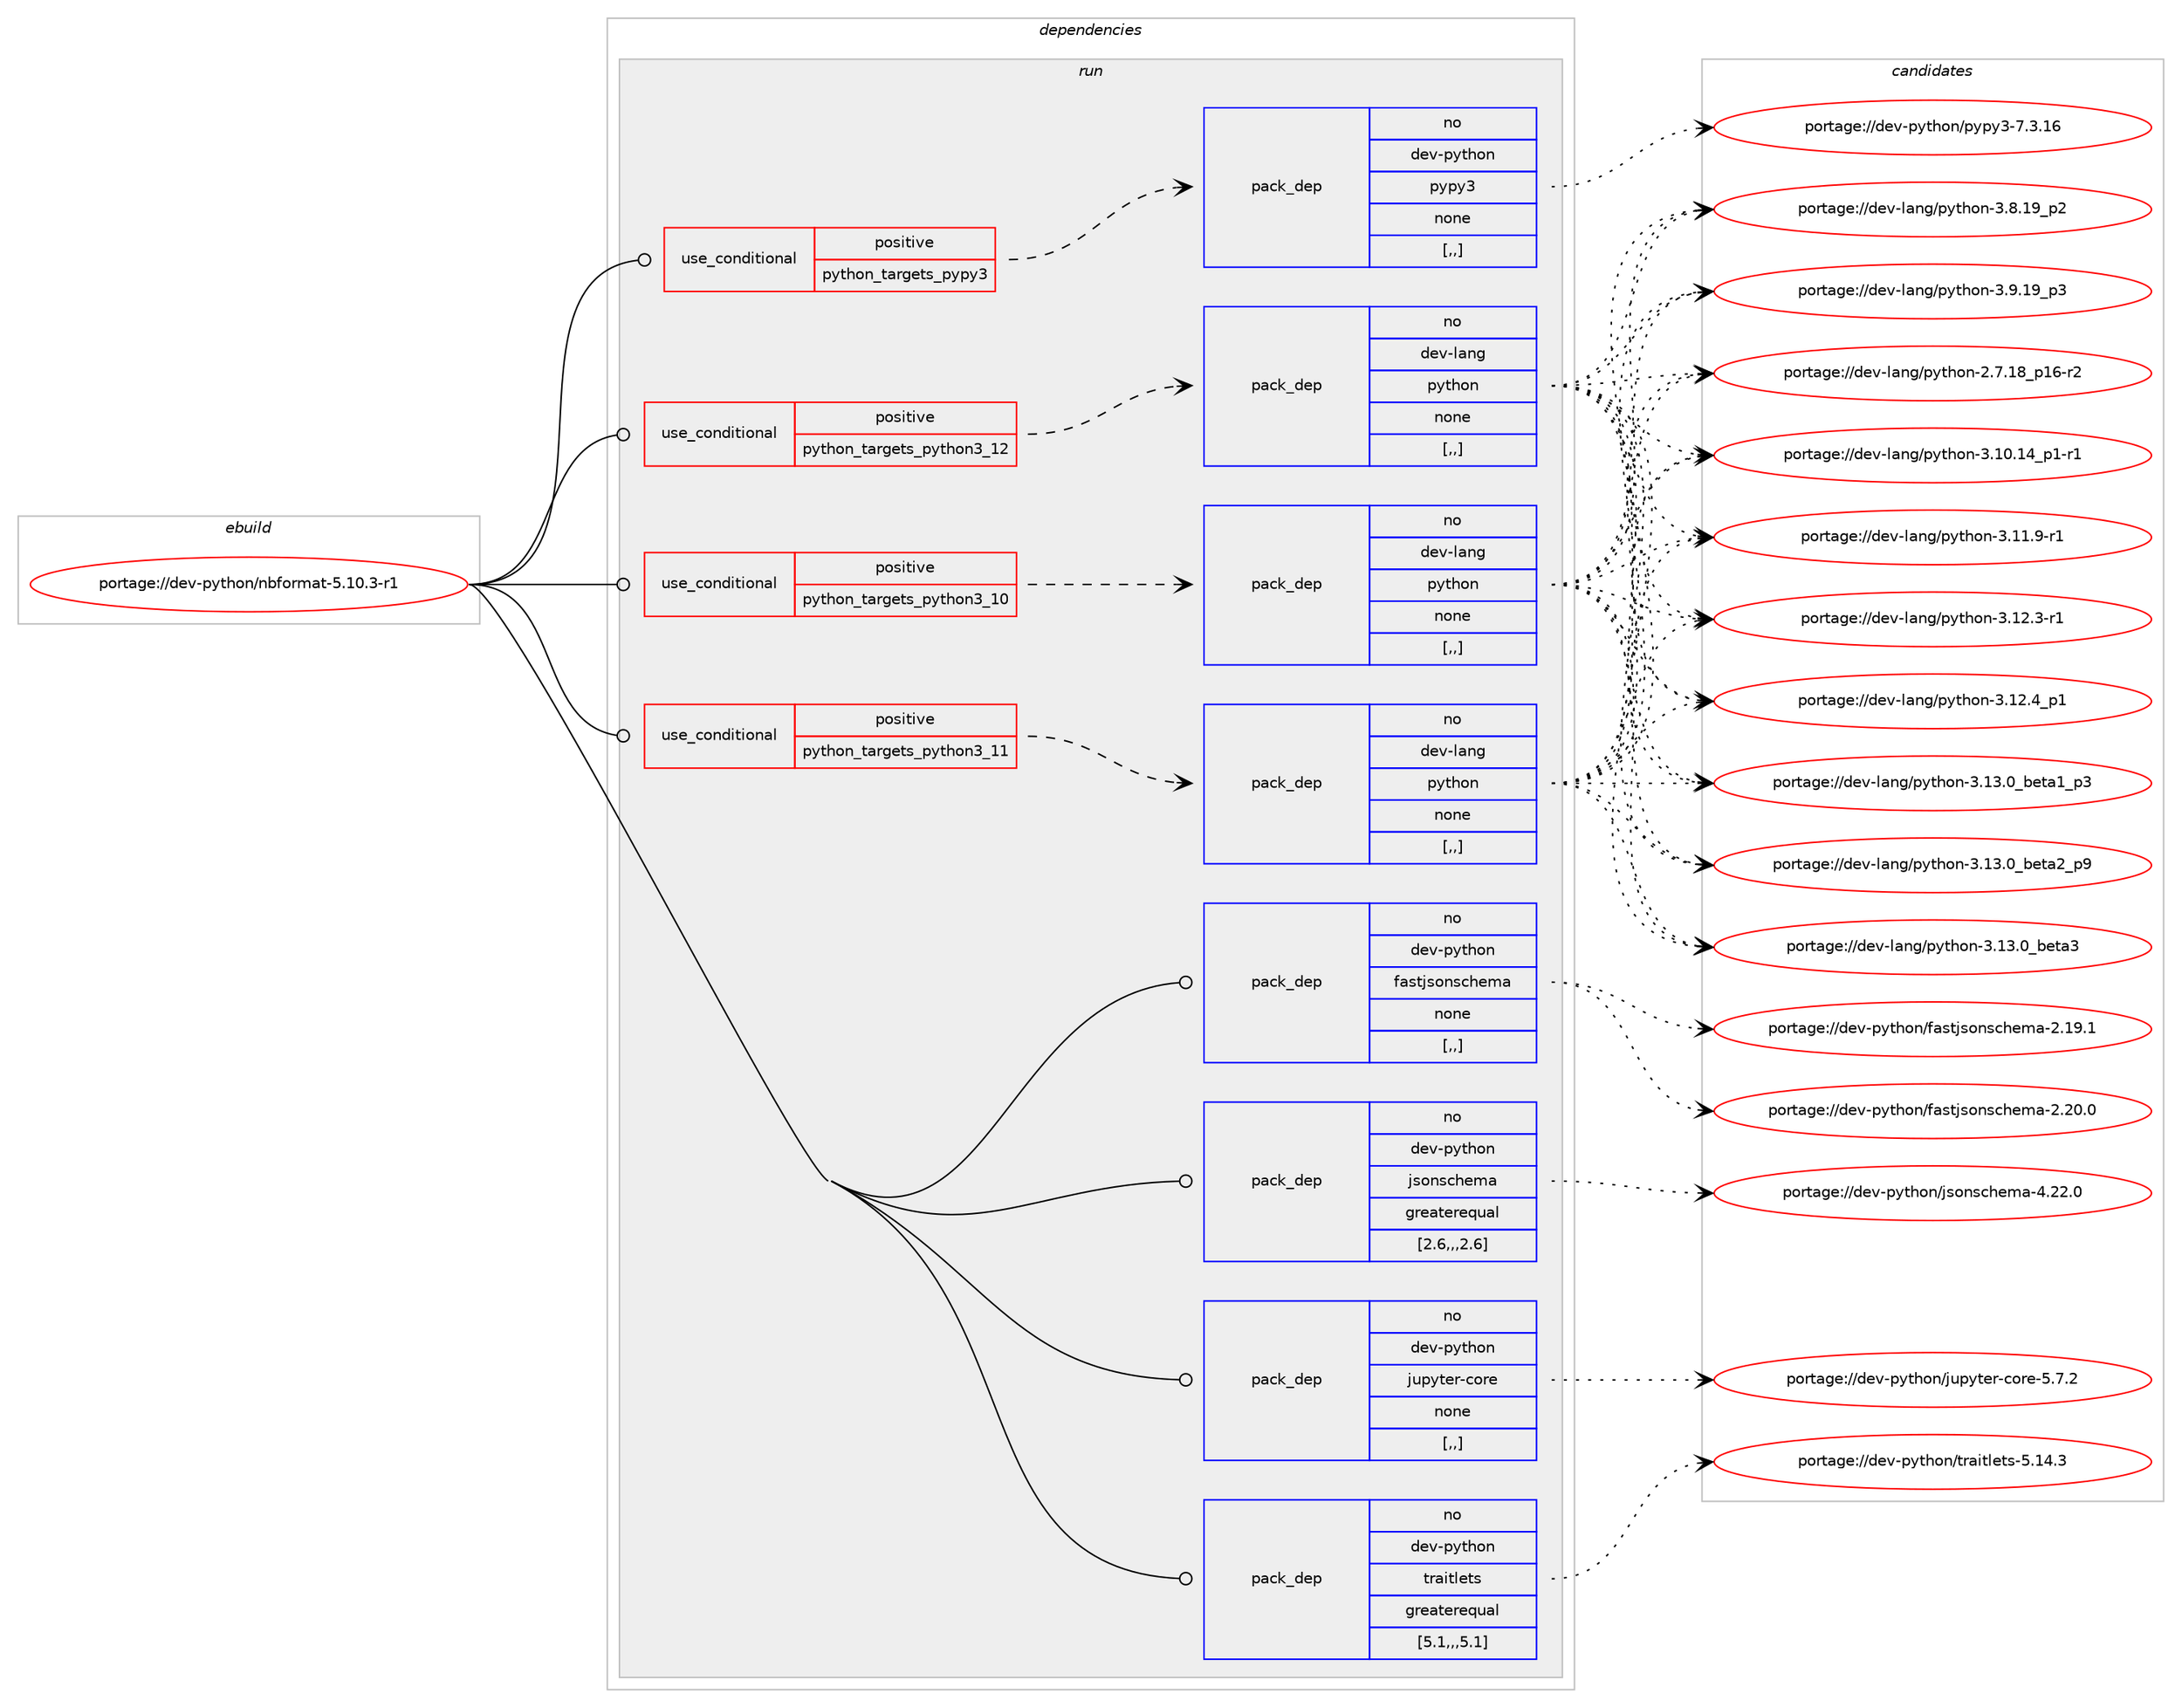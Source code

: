 digraph prolog {

# *************
# Graph options
# *************

newrank=true;
concentrate=true;
compound=true;
graph [rankdir=LR,fontname=Helvetica,fontsize=10,ranksep=1.5];#, ranksep=2.5, nodesep=0.2];
edge  [arrowhead=vee];
node  [fontname=Helvetica,fontsize=10];

# **********
# The ebuild
# **********

subgraph cluster_leftcol {
color=gray;
rank=same;
label=<<i>ebuild</i>>;
id [label="portage://dev-python/nbformat-5.10.3-r1", color=red, width=4, href="../dev-python/nbformat-5.10.3-r1.svg"];
}

# ****************
# The dependencies
# ****************

subgraph cluster_midcol {
color=gray;
label=<<i>dependencies</i>>;
subgraph cluster_compile {
fillcolor="#eeeeee";
style=filled;
label=<<i>compile</i>>;
}
subgraph cluster_compileandrun {
fillcolor="#eeeeee";
style=filled;
label=<<i>compile and run</i>>;
}
subgraph cluster_run {
fillcolor="#eeeeee";
style=filled;
label=<<i>run</i>>;
subgraph cond34201 {
dependency148800 [label=<<TABLE BORDER="0" CELLBORDER="1" CELLSPACING="0" CELLPADDING="4"><TR><TD ROWSPAN="3" CELLPADDING="10">use_conditional</TD></TR><TR><TD>positive</TD></TR><TR><TD>python_targets_pypy3</TD></TR></TABLE>>, shape=none, color=red];
subgraph pack113384 {
dependency148801 [label=<<TABLE BORDER="0" CELLBORDER="1" CELLSPACING="0" CELLPADDING="4" WIDTH="220"><TR><TD ROWSPAN="6" CELLPADDING="30">pack_dep</TD></TR><TR><TD WIDTH="110">no</TD></TR><TR><TD>dev-python</TD></TR><TR><TD>pypy3</TD></TR><TR><TD>none</TD></TR><TR><TD>[,,]</TD></TR></TABLE>>, shape=none, color=blue];
}
dependency148800:e -> dependency148801:w [weight=20,style="dashed",arrowhead="vee"];
}
id:e -> dependency148800:w [weight=20,style="solid",arrowhead="odot"];
subgraph cond34202 {
dependency148802 [label=<<TABLE BORDER="0" CELLBORDER="1" CELLSPACING="0" CELLPADDING="4"><TR><TD ROWSPAN="3" CELLPADDING="10">use_conditional</TD></TR><TR><TD>positive</TD></TR><TR><TD>python_targets_python3_10</TD></TR></TABLE>>, shape=none, color=red];
subgraph pack113385 {
dependency148803 [label=<<TABLE BORDER="0" CELLBORDER="1" CELLSPACING="0" CELLPADDING="4" WIDTH="220"><TR><TD ROWSPAN="6" CELLPADDING="30">pack_dep</TD></TR><TR><TD WIDTH="110">no</TD></TR><TR><TD>dev-lang</TD></TR><TR><TD>python</TD></TR><TR><TD>none</TD></TR><TR><TD>[,,]</TD></TR></TABLE>>, shape=none, color=blue];
}
dependency148802:e -> dependency148803:w [weight=20,style="dashed",arrowhead="vee"];
}
id:e -> dependency148802:w [weight=20,style="solid",arrowhead="odot"];
subgraph cond34203 {
dependency148804 [label=<<TABLE BORDER="0" CELLBORDER="1" CELLSPACING="0" CELLPADDING="4"><TR><TD ROWSPAN="3" CELLPADDING="10">use_conditional</TD></TR><TR><TD>positive</TD></TR><TR><TD>python_targets_python3_11</TD></TR></TABLE>>, shape=none, color=red];
subgraph pack113386 {
dependency148805 [label=<<TABLE BORDER="0" CELLBORDER="1" CELLSPACING="0" CELLPADDING="4" WIDTH="220"><TR><TD ROWSPAN="6" CELLPADDING="30">pack_dep</TD></TR><TR><TD WIDTH="110">no</TD></TR><TR><TD>dev-lang</TD></TR><TR><TD>python</TD></TR><TR><TD>none</TD></TR><TR><TD>[,,]</TD></TR></TABLE>>, shape=none, color=blue];
}
dependency148804:e -> dependency148805:w [weight=20,style="dashed",arrowhead="vee"];
}
id:e -> dependency148804:w [weight=20,style="solid",arrowhead="odot"];
subgraph cond34204 {
dependency148806 [label=<<TABLE BORDER="0" CELLBORDER="1" CELLSPACING="0" CELLPADDING="4"><TR><TD ROWSPAN="3" CELLPADDING="10">use_conditional</TD></TR><TR><TD>positive</TD></TR><TR><TD>python_targets_python3_12</TD></TR></TABLE>>, shape=none, color=red];
subgraph pack113387 {
dependency148807 [label=<<TABLE BORDER="0" CELLBORDER="1" CELLSPACING="0" CELLPADDING="4" WIDTH="220"><TR><TD ROWSPAN="6" CELLPADDING="30">pack_dep</TD></TR><TR><TD WIDTH="110">no</TD></TR><TR><TD>dev-lang</TD></TR><TR><TD>python</TD></TR><TR><TD>none</TD></TR><TR><TD>[,,]</TD></TR></TABLE>>, shape=none, color=blue];
}
dependency148806:e -> dependency148807:w [weight=20,style="dashed",arrowhead="vee"];
}
id:e -> dependency148806:w [weight=20,style="solid",arrowhead="odot"];
subgraph pack113388 {
dependency148808 [label=<<TABLE BORDER="0" CELLBORDER="1" CELLSPACING="0" CELLPADDING="4" WIDTH="220"><TR><TD ROWSPAN="6" CELLPADDING="30">pack_dep</TD></TR><TR><TD WIDTH="110">no</TD></TR><TR><TD>dev-python</TD></TR><TR><TD>fastjsonschema</TD></TR><TR><TD>none</TD></TR><TR><TD>[,,]</TD></TR></TABLE>>, shape=none, color=blue];
}
id:e -> dependency148808:w [weight=20,style="solid",arrowhead="odot"];
subgraph pack113389 {
dependency148809 [label=<<TABLE BORDER="0" CELLBORDER="1" CELLSPACING="0" CELLPADDING="4" WIDTH="220"><TR><TD ROWSPAN="6" CELLPADDING="30">pack_dep</TD></TR><TR><TD WIDTH="110">no</TD></TR><TR><TD>dev-python</TD></TR><TR><TD>jsonschema</TD></TR><TR><TD>greaterequal</TD></TR><TR><TD>[2.6,,,2.6]</TD></TR></TABLE>>, shape=none, color=blue];
}
id:e -> dependency148809:w [weight=20,style="solid",arrowhead="odot"];
subgraph pack113390 {
dependency148810 [label=<<TABLE BORDER="0" CELLBORDER="1" CELLSPACING="0" CELLPADDING="4" WIDTH="220"><TR><TD ROWSPAN="6" CELLPADDING="30">pack_dep</TD></TR><TR><TD WIDTH="110">no</TD></TR><TR><TD>dev-python</TD></TR><TR><TD>jupyter-core</TD></TR><TR><TD>none</TD></TR><TR><TD>[,,]</TD></TR></TABLE>>, shape=none, color=blue];
}
id:e -> dependency148810:w [weight=20,style="solid",arrowhead="odot"];
subgraph pack113391 {
dependency148811 [label=<<TABLE BORDER="0" CELLBORDER="1" CELLSPACING="0" CELLPADDING="4" WIDTH="220"><TR><TD ROWSPAN="6" CELLPADDING="30">pack_dep</TD></TR><TR><TD WIDTH="110">no</TD></TR><TR><TD>dev-python</TD></TR><TR><TD>traitlets</TD></TR><TR><TD>greaterequal</TD></TR><TR><TD>[5.1,,,5.1]</TD></TR></TABLE>>, shape=none, color=blue];
}
id:e -> dependency148811:w [weight=20,style="solid",arrowhead="odot"];
}
}

# **************
# The candidates
# **************

subgraph cluster_choices {
rank=same;
color=gray;
label=<<i>candidates</i>>;

subgraph choice113384 {
color=black;
nodesep=1;
choice10010111845112121116104111110471121211121215145554651464954 [label="portage://dev-python/pypy3-7.3.16", color=red, width=4,href="../dev-python/pypy3-7.3.16.svg"];
dependency148801:e -> choice10010111845112121116104111110471121211121215145554651464954:w [style=dotted,weight="100"];
}
subgraph choice113385 {
color=black;
nodesep=1;
choice100101118451089711010347112121116104111110455046554649569511249544511450 [label="portage://dev-lang/python-2.7.18_p16-r2", color=red, width=4,href="../dev-lang/python-2.7.18_p16-r2.svg"];
choice100101118451089711010347112121116104111110455146494846495295112494511449 [label="portage://dev-lang/python-3.10.14_p1-r1", color=red, width=4,href="../dev-lang/python-3.10.14_p1-r1.svg"];
choice100101118451089711010347112121116104111110455146494946574511449 [label="portage://dev-lang/python-3.11.9-r1", color=red, width=4,href="../dev-lang/python-3.11.9-r1.svg"];
choice100101118451089711010347112121116104111110455146495046514511449 [label="portage://dev-lang/python-3.12.3-r1", color=red, width=4,href="../dev-lang/python-3.12.3-r1.svg"];
choice100101118451089711010347112121116104111110455146495046529511249 [label="portage://dev-lang/python-3.12.4_p1", color=red, width=4,href="../dev-lang/python-3.12.4_p1.svg"];
choice10010111845108971101034711212111610411111045514649514648959810111697499511251 [label="portage://dev-lang/python-3.13.0_beta1_p3", color=red, width=4,href="../dev-lang/python-3.13.0_beta1_p3.svg"];
choice10010111845108971101034711212111610411111045514649514648959810111697509511257 [label="portage://dev-lang/python-3.13.0_beta2_p9", color=red, width=4,href="../dev-lang/python-3.13.0_beta2_p9.svg"];
choice1001011184510897110103471121211161041111104551464951464895981011169751 [label="portage://dev-lang/python-3.13.0_beta3", color=red, width=4,href="../dev-lang/python-3.13.0_beta3.svg"];
choice100101118451089711010347112121116104111110455146564649579511250 [label="portage://dev-lang/python-3.8.19_p2", color=red, width=4,href="../dev-lang/python-3.8.19_p2.svg"];
choice100101118451089711010347112121116104111110455146574649579511251 [label="portage://dev-lang/python-3.9.19_p3", color=red, width=4,href="../dev-lang/python-3.9.19_p3.svg"];
dependency148803:e -> choice100101118451089711010347112121116104111110455046554649569511249544511450:w [style=dotted,weight="100"];
dependency148803:e -> choice100101118451089711010347112121116104111110455146494846495295112494511449:w [style=dotted,weight="100"];
dependency148803:e -> choice100101118451089711010347112121116104111110455146494946574511449:w [style=dotted,weight="100"];
dependency148803:e -> choice100101118451089711010347112121116104111110455146495046514511449:w [style=dotted,weight="100"];
dependency148803:e -> choice100101118451089711010347112121116104111110455146495046529511249:w [style=dotted,weight="100"];
dependency148803:e -> choice10010111845108971101034711212111610411111045514649514648959810111697499511251:w [style=dotted,weight="100"];
dependency148803:e -> choice10010111845108971101034711212111610411111045514649514648959810111697509511257:w [style=dotted,weight="100"];
dependency148803:e -> choice1001011184510897110103471121211161041111104551464951464895981011169751:w [style=dotted,weight="100"];
dependency148803:e -> choice100101118451089711010347112121116104111110455146564649579511250:w [style=dotted,weight="100"];
dependency148803:e -> choice100101118451089711010347112121116104111110455146574649579511251:w [style=dotted,weight="100"];
}
subgraph choice113386 {
color=black;
nodesep=1;
choice100101118451089711010347112121116104111110455046554649569511249544511450 [label="portage://dev-lang/python-2.7.18_p16-r2", color=red, width=4,href="../dev-lang/python-2.7.18_p16-r2.svg"];
choice100101118451089711010347112121116104111110455146494846495295112494511449 [label="portage://dev-lang/python-3.10.14_p1-r1", color=red, width=4,href="../dev-lang/python-3.10.14_p1-r1.svg"];
choice100101118451089711010347112121116104111110455146494946574511449 [label="portage://dev-lang/python-3.11.9-r1", color=red, width=4,href="../dev-lang/python-3.11.9-r1.svg"];
choice100101118451089711010347112121116104111110455146495046514511449 [label="portage://dev-lang/python-3.12.3-r1", color=red, width=4,href="../dev-lang/python-3.12.3-r1.svg"];
choice100101118451089711010347112121116104111110455146495046529511249 [label="portage://dev-lang/python-3.12.4_p1", color=red, width=4,href="../dev-lang/python-3.12.4_p1.svg"];
choice10010111845108971101034711212111610411111045514649514648959810111697499511251 [label="portage://dev-lang/python-3.13.0_beta1_p3", color=red, width=4,href="../dev-lang/python-3.13.0_beta1_p3.svg"];
choice10010111845108971101034711212111610411111045514649514648959810111697509511257 [label="portage://dev-lang/python-3.13.0_beta2_p9", color=red, width=4,href="../dev-lang/python-3.13.0_beta2_p9.svg"];
choice1001011184510897110103471121211161041111104551464951464895981011169751 [label="portage://dev-lang/python-3.13.0_beta3", color=red, width=4,href="../dev-lang/python-3.13.0_beta3.svg"];
choice100101118451089711010347112121116104111110455146564649579511250 [label="portage://dev-lang/python-3.8.19_p2", color=red, width=4,href="../dev-lang/python-3.8.19_p2.svg"];
choice100101118451089711010347112121116104111110455146574649579511251 [label="portage://dev-lang/python-3.9.19_p3", color=red, width=4,href="../dev-lang/python-3.9.19_p3.svg"];
dependency148805:e -> choice100101118451089711010347112121116104111110455046554649569511249544511450:w [style=dotted,weight="100"];
dependency148805:e -> choice100101118451089711010347112121116104111110455146494846495295112494511449:w [style=dotted,weight="100"];
dependency148805:e -> choice100101118451089711010347112121116104111110455146494946574511449:w [style=dotted,weight="100"];
dependency148805:e -> choice100101118451089711010347112121116104111110455146495046514511449:w [style=dotted,weight="100"];
dependency148805:e -> choice100101118451089711010347112121116104111110455146495046529511249:w [style=dotted,weight="100"];
dependency148805:e -> choice10010111845108971101034711212111610411111045514649514648959810111697499511251:w [style=dotted,weight="100"];
dependency148805:e -> choice10010111845108971101034711212111610411111045514649514648959810111697509511257:w [style=dotted,weight="100"];
dependency148805:e -> choice1001011184510897110103471121211161041111104551464951464895981011169751:w [style=dotted,weight="100"];
dependency148805:e -> choice100101118451089711010347112121116104111110455146564649579511250:w [style=dotted,weight="100"];
dependency148805:e -> choice100101118451089711010347112121116104111110455146574649579511251:w [style=dotted,weight="100"];
}
subgraph choice113387 {
color=black;
nodesep=1;
choice100101118451089711010347112121116104111110455046554649569511249544511450 [label="portage://dev-lang/python-2.7.18_p16-r2", color=red, width=4,href="../dev-lang/python-2.7.18_p16-r2.svg"];
choice100101118451089711010347112121116104111110455146494846495295112494511449 [label="portage://dev-lang/python-3.10.14_p1-r1", color=red, width=4,href="../dev-lang/python-3.10.14_p1-r1.svg"];
choice100101118451089711010347112121116104111110455146494946574511449 [label="portage://dev-lang/python-3.11.9-r1", color=red, width=4,href="../dev-lang/python-3.11.9-r1.svg"];
choice100101118451089711010347112121116104111110455146495046514511449 [label="portage://dev-lang/python-3.12.3-r1", color=red, width=4,href="../dev-lang/python-3.12.3-r1.svg"];
choice100101118451089711010347112121116104111110455146495046529511249 [label="portage://dev-lang/python-3.12.4_p1", color=red, width=4,href="../dev-lang/python-3.12.4_p1.svg"];
choice10010111845108971101034711212111610411111045514649514648959810111697499511251 [label="portage://dev-lang/python-3.13.0_beta1_p3", color=red, width=4,href="../dev-lang/python-3.13.0_beta1_p3.svg"];
choice10010111845108971101034711212111610411111045514649514648959810111697509511257 [label="portage://dev-lang/python-3.13.0_beta2_p9", color=red, width=4,href="../dev-lang/python-3.13.0_beta2_p9.svg"];
choice1001011184510897110103471121211161041111104551464951464895981011169751 [label="portage://dev-lang/python-3.13.0_beta3", color=red, width=4,href="../dev-lang/python-3.13.0_beta3.svg"];
choice100101118451089711010347112121116104111110455146564649579511250 [label="portage://dev-lang/python-3.8.19_p2", color=red, width=4,href="../dev-lang/python-3.8.19_p2.svg"];
choice100101118451089711010347112121116104111110455146574649579511251 [label="portage://dev-lang/python-3.9.19_p3", color=red, width=4,href="../dev-lang/python-3.9.19_p3.svg"];
dependency148807:e -> choice100101118451089711010347112121116104111110455046554649569511249544511450:w [style=dotted,weight="100"];
dependency148807:e -> choice100101118451089711010347112121116104111110455146494846495295112494511449:w [style=dotted,weight="100"];
dependency148807:e -> choice100101118451089711010347112121116104111110455146494946574511449:w [style=dotted,weight="100"];
dependency148807:e -> choice100101118451089711010347112121116104111110455146495046514511449:w [style=dotted,weight="100"];
dependency148807:e -> choice100101118451089711010347112121116104111110455146495046529511249:w [style=dotted,weight="100"];
dependency148807:e -> choice10010111845108971101034711212111610411111045514649514648959810111697499511251:w [style=dotted,weight="100"];
dependency148807:e -> choice10010111845108971101034711212111610411111045514649514648959810111697509511257:w [style=dotted,weight="100"];
dependency148807:e -> choice1001011184510897110103471121211161041111104551464951464895981011169751:w [style=dotted,weight="100"];
dependency148807:e -> choice100101118451089711010347112121116104111110455146564649579511250:w [style=dotted,weight="100"];
dependency148807:e -> choice100101118451089711010347112121116104111110455146574649579511251:w [style=dotted,weight="100"];
}
subgraph choice113388 {
color=black;
nodesep=1;
choice100101118451121211161041111104710297115116106115111110115991041011099745504649574649 [label="portage://dev-python/fastjsonschema-2.19.1", color=red, width=4,href="../dev-python/fastjsonschema-2.19.1.svg"];
choice100101118451121211161041111104710297115116106115111110115991041011099745504650484648 [label="portage://dev-python/fastjsonschema-2.20.0", color=red, width=4,href="../dev-python/fastjsonschema-2.20.0.svg"];
dependency148808:e -> choice100101118451121211161041111104710297115116106115111110115991041011099745504649574649:w [style=dotted,weight="100"];
dependency148808:e -> choice100101118451121211161041111104710297115116106115111110115991041011099745504650484648:w [style=dotted,weight="100"];
}
subgraph choice113389 {
color=black;
nodesep=1;
choice1001011184511212111610411111047106115111110115991041011099745524650504648 [label="portage://dev-python/jsonschema-4.22.0", color=red, width=4,href="../dev-python/jsonschema-4.22.0.svg"];
dependency148809:e -> choice1001011184511212111610411111047106115111110115991041011099745524650504648:w [style=dotted,weight="100"];
}
subgraph choice113390 {
color=black;
nodesep=1;
choice10010111845112121116104111110471061171121211161011144599111114101455346554650 [label="portage://dev-python/jupyter-core-5.7.2", color=red, width=4,href="../dev-python/jupyter-core-5.7.2.svg"];
dependency148810:e -> choice10010111845112121116104111110471061171121211161011144599111114101455346554650:w [style=dotted,weight="100"];
}
subgraph choice113391 {
color=black;
nodesep=1;
choice10010111845112121116104111110471161149710511610810111611545534649524651 [label="portage://dev-python/traitlets-5.14.3", color=red, width=4,href="../dev-python/traitlets-5.14.3.svg"];
dependency148811:e -> choice10010111845112121116104111110471161149710511610810111611545534649524651:w [style=dotted,weight="100"];
}
}

}
